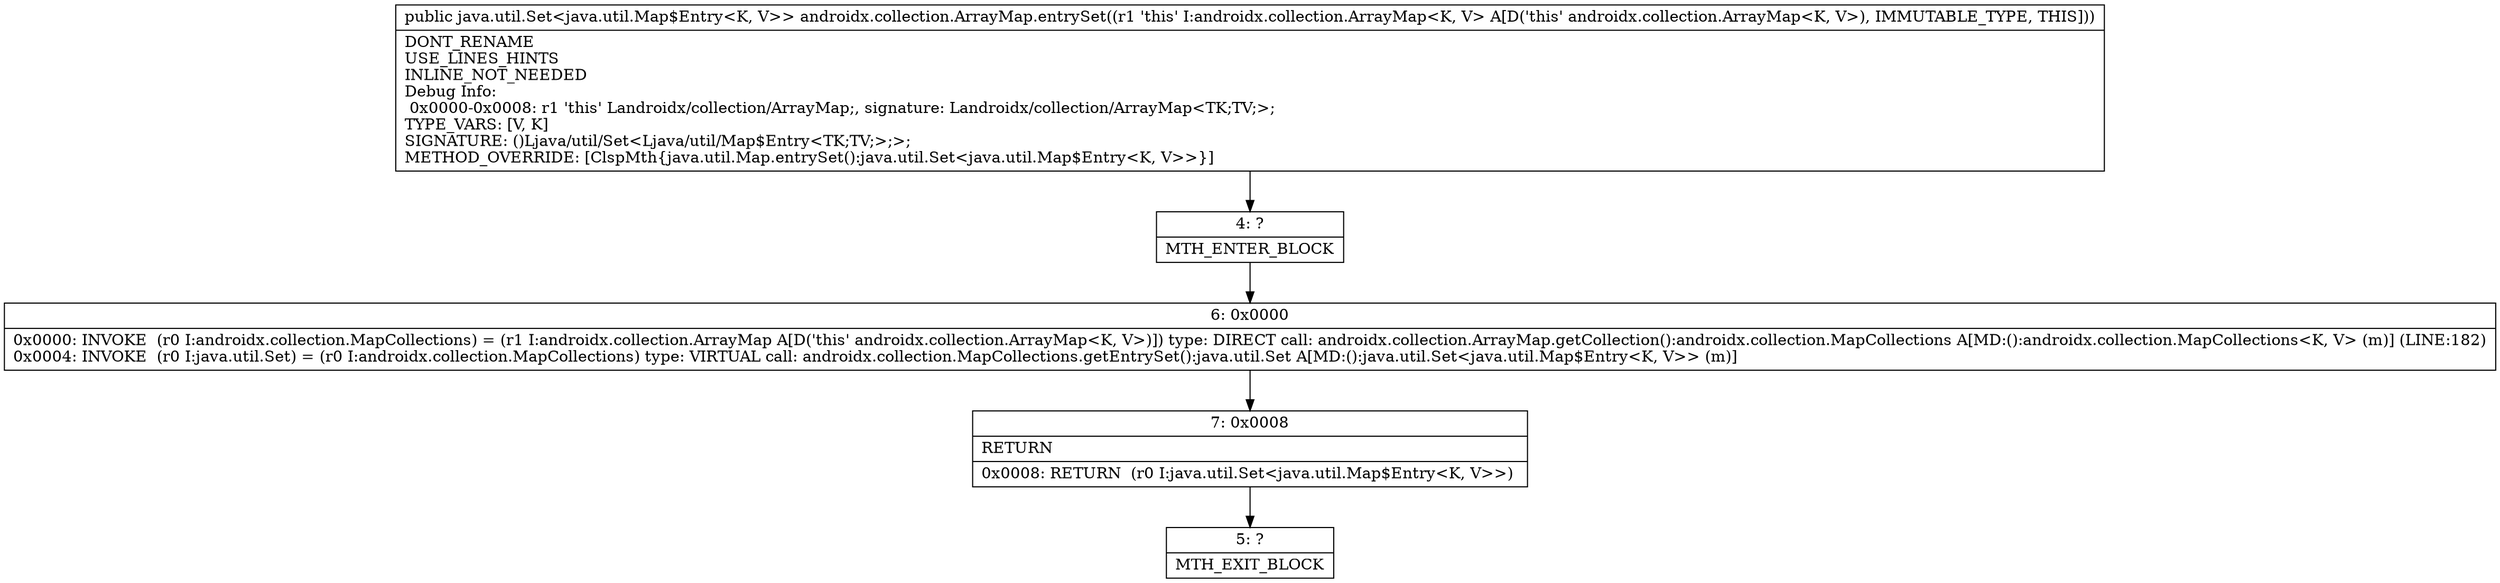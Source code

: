 digraph "CFG forandroidx.collection.ArrayMap.entrySet()Ljava\/util\/Set;" {
Node_4 [shape=record,label="{4\:\ ?|MTH_ENTER_BLOCK\l}"];
Node_6 [shape=record,label="{6\:\ 0x0000|0x0000: INVOKE  (r0 I:androidx.collection.MapCollections) = (r1 I:androidx.collection.ArrayMap A[D('this' androidx.collection.ArrayMap\<K, V\>)]) type: DIRECT call: androidx.collection.ArrayMap.getCollection():androidx.collection.MapCollections A[MD:():androidx.collection.MapCollections\<K, V\> (m)] (LINE:182)\l0x0004: INVOKE  (r0 I:java.util.Set) = (r0 I:androidx.collection.MapCollections) type: VIRTUAL call: androidx.collection.MapCollections.getEntrySet():java.util.Set A[MD:():java.util.Set\<java.util.Map$Entry\<K, V\>\> (m)]\l}"];
Node_7 [shape=record,label="{7\:\ 0x0008|RETURN\l|0x0008: RETURN  (r0 I:java.util.Set\<java.util.Map$Entry\<K, V\>\>) \l}"];
Node_5 [shape=record,label="{5\:\ ?|MTH_EXIT_BLOCK\l}"];
MethodNode[shape=record,label="{public java.util.Set\<java.util.Map$Entry\<K, V\>\> androidx.collection.ArrayMap.entrySet((r1 'this' I:androidx.collection.ArrayMap\<K, V\> A[D('this' androidx.collection.ArrayMap\<K, V\>), IMMUTABLE_TYPE, THIS]))  | DONT_RENAME\lUSE_LINES_HINTS\lINLINE_NOT_NEEDED\lDebug Info:\l  0x0000\-0x0008: r1 'this' Landroidx\/collection\/ArrayMap;, signature: Landroidx\/collection\/ArrayMap\<TK;TV;\>;\lTYPE_VARS: [V, K]\lSIGNATURE: ()Ljava\/util\/Set\<Ljava\/util\/Map$Entry\<TK;TV;\>;\>;\lMETHOD_OVERRIDE: [ClspMth\{java.util.Map.entrySet():java.util.Set\<java.util.Map$Entry\<K, V\>\>\}]\l}"];
MethodNode -> Node_4;Node_4 -> Node_6;
Node_6 -> Node_7;
Node_7 -> Node_5;
}

